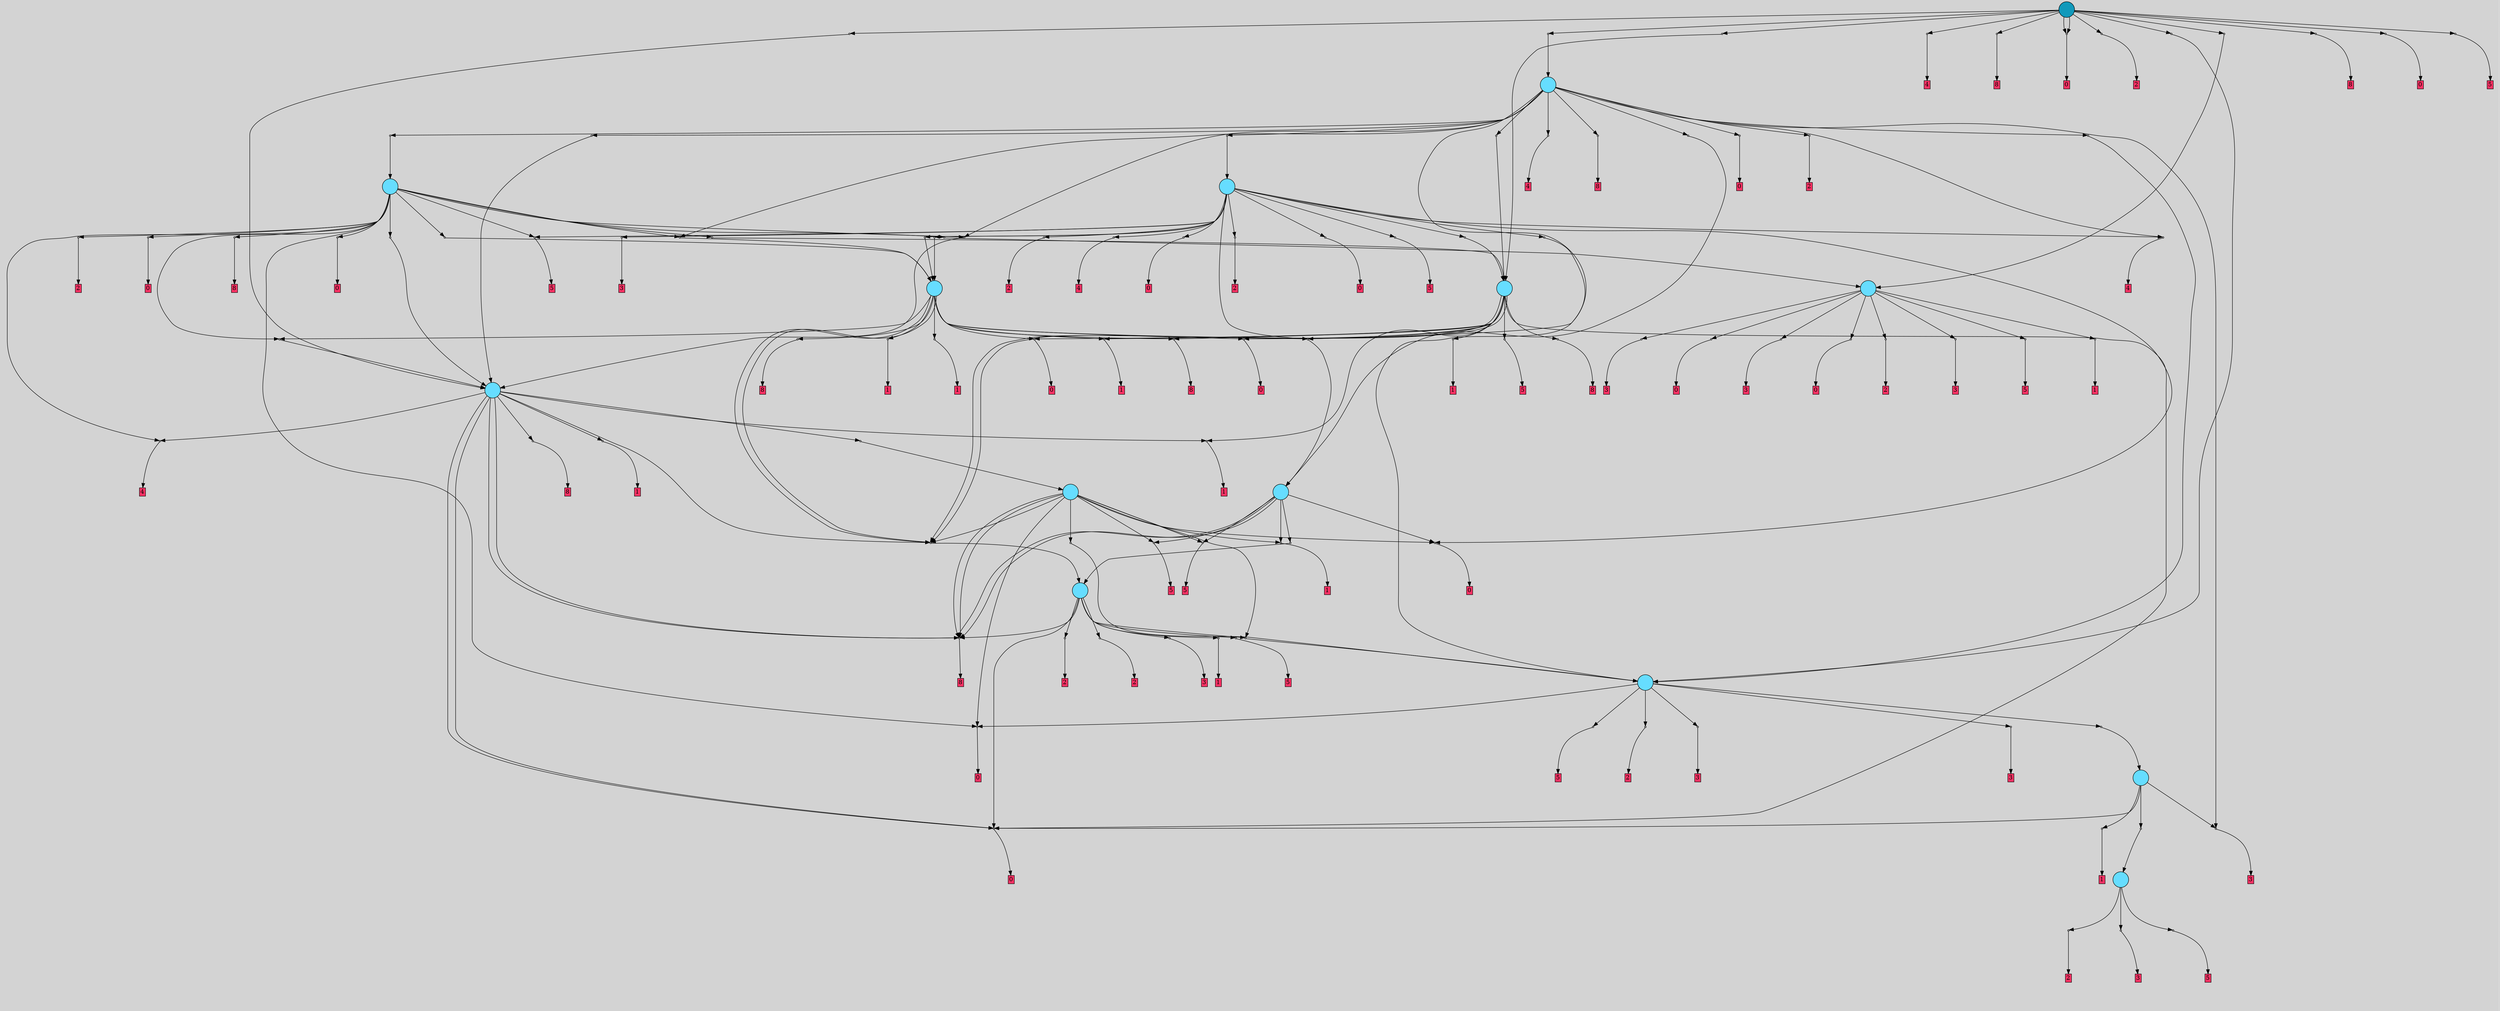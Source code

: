 // File exported with GEGELATI v1.3.1
// On the 2024-07-06 17:06:56
// With the MARL::MarlTPGGraphDotExporter
digraph{
	graph[pad = "0.212, 0.055" bgcolor = lightgray]
	node[shape=circle style = filled label = ""]
		T18 [fillcolor="#66ddff"]
		T29 [fillcolor="#66ddff"]
		T40 [fillcolor="#66ddff"]
		T51 [fillcolor="#66ddff"]
		T69 [fillcolor="#66ddff"]
		T117 [fillcolor="#66ddff"]
		T126 [fillcolor="#66ddff"]
		T144 [fillcolor="#66ddff"]
		T184 [fillcolor="#66ddff"]
		T191 [fillcolor="#66ddff"]
		T227 [fillcolor="#66ddff"]
		T258 [fillcolor="#66ddff"]
		T269 [fillcolor="#66ddff"]
		T346 [fillcolor="#1199bb"]
		P13637 [fillcolor="#cccccc" shape=point] //
		I13637 [shape=box style=invis label="7|5&1|1#4|7&#92;n1|3&0|0#4|5&#92;n0|6&4|5#4|4&#92;n7|5&2|0#4|0&#92;n2|1&0|2#3|7&#92;n2|0&2|1#4|7&#92;n"]
		P13637 -> I13637[style=invis]
		A9765 [fillcolor="#ff3366" shape=box margin=0.03 width=0 height=0 label="2"]
		T18 -> P13637 -> A9765
		P13638 [fillcolor="#cccccc" shape=point] //
		I13638 [shape=box style=invis label="8|5&1|1#2|4&#92;n3|6&3|2#0|3&#92;n5|0&0|7#1|1&#92;n3|1&4|2#3|4&#92;n3|2&2|3#0|6&#92;n2|6&3|7#3|5&#92;n8|1&3|5#1|4&#92;n"]
		P13638 -> I13638[style=invis]
		A9766 [fillcolor="#ff3366" shape=box margin=0.03 width=0 height=0 label="3"]
		T18 -> P13638 -> A9766
		P13639 [fillcolor="#cccccc" shape=point] //
		I13639 [shape=box style=invis label="7|7&4|2#2|5&#92;n2|0&4|2#2|4&#92;n3|6&2|6#4|7&#92;n3|6&1|6#3|1&#92;n2|6&3|7#0|0&#92;n6|2&2|3#3|3&#92;n6|2&0|1#3|7&#92;n2|5&0|7#0|5&#92;n3|4&0|0#4|0&#92;n"]
		P13639 -> I13639[style=invis]
		A9767 [fillcolor="#ff3366" shape=box margin=0.03 width=0 height=0 label="5"]
		T18 -> P13639 -> A9767
		P13640 [fillcolor="#cccccc" shape=point] //
		I13640 [shape=box style=invis label="7|5&2|0#4|0&#92;n0|6&4|5#4|4&#92;n7|3&1|1#4|7&#92;n2|1&0|2#3|7&#92;n0|6&2|3#2|2&#92;n2|0&2|1#4|6&#92;n"]
		P13640 -> I13640[style=invis]
		T29 -> P13640 -> T18
		P13641 [fillcolor="#cccccc" shape=point] //
		I13641 [shape=box style=invis label="2|6&2|0#2|6&#92;n5|2&2|7#0|2&#92;n2|1&4|3#4|7&#92;n0|1&3|5#4|7&#92;n4|3&3|4#3|7&#92;n"]
		P13641 -> I13641[style=invis]
		A9768 [fillcolor="#ff3366" shape=box margin=0.03 width=0 height=0 label="0"]
		T29 -> P13641 -> A9768
		P13642 [fillcolor="#cccccc" shape=point] //
		I13642 [shape=box style=invis label="8|2&0|6#1|1&#92;n5|2&3|0#1|0&#92;n3|6&3|0#4|0&#92;n2|3&4|0#4|1&#92;n0|0&1|0#3|3&#92;n6|5&1|2#0|1&#92;n0|3&0|5#4|2&#92;n4|6&0|4#4|5&#92;n8|2&3|5#1|4&#92;n7|5&4|3#0|7&#92;n"]
		P13642 -> I13642[style=invis]
		A9769 [fillcolor="#ff3366" shape=box margin=0.03 width=0 height=0 label="3"]
		T29 -> P13642 -> A9769
		P13643 [fillcolor="#cccccc" shape=point] //
		I13643 [shape=box style=invis label="7|2&1|6#0|3&#92;n6|3&1|4#2|0&#92;n1|2&1|3#1|2&#92;n6|4&4|0#0|1&#92;n7|0&2|0#1|1&#92;n2|2&0|0#0|0&#92;n5|5&3|1#3|7&#92;n4|6&2|5#3|2&#92;n5|2&2|5#3|4&#92;n"]
		P13643 -> I13643[style=invis]
		A9770 [fillcolor="#ff3366" shape=box margin=0.03 width=0 height=0 label="1"]
		T29 -> P13643 -> A9770
		P13644 [fillcolor="#cccccc" shape=point] //
		I13644 [shape=box style=invis label="4|1&4|2#1|5&#92;n7|0&3|7#3|5&#92;n"]
		P13644 -> I13644[style=invis]
		A9771 [fillcolor="#ff3366" shape=box margin=0.03 width=0 height=0 label="0"]
		T40 -> P13644 -> A9771
		P13645 [fillcolor="#cccccc" shape=point] //
		I13645 [shape=box style=invis label="7|5&1|1#4|0&#92;n3|1&3|0#4|1&#92;n0|6&4|5#4|4&#92;n1|3&0|0#4|5&#92;n7|5&2|0#4|0&#92;n2|0&2|1#4|7&#92;n"]
		P13645 -> I13645[style=invis]
		A9772 [fillcolor="#ff3366" shape=box margin=0.03 width=0 height=0 label="2"]
		T40 -> P13645 -> A9772
		P13646 [fillcolor="#cccccc" shape=point] //
		I13646 [shape=box style=invis label="8|2&0|6#1|1&#92;n4|6&0|4#4|5&#92;n3|6&2|0#4|0&#92;n8|2&3|5#1|4&#92;n0|0&1|0#3|3&#92;n6|5&1|2#0|1&#92;n0|3&0|5#4|2&#92;n5|2&3|0#1|0&#92;n2|3&4|0#4|1&#92;n7|5&4|3#0|3&#92;n"]
		P13646 -> I13646[style=invis]
		A9773 [fillcolor="#ff3366" shape=box margin=0.03 width=0 height=0 label="3"]
		T40 -> P13646 -> A9773
		P13647 [fillcolor="#cccccc" shape=point] //
		I13647 [shape=box style=invis label="6|7&4|2#2|5&#92;n2|6&3|7#0|0&#92;n3|6&2|6#4|7&#92;n3|6&1|6#3|1&#92;n2|0&4|2#2|4&#92;n6|2&2|3#3|3&#92;n6|2&0|1#3|7&#92;n2|5&0|7#0|5&#92;n3|4&0|0#4|0&#92;n"]
		P13647 -> I13647[style=invis]
		A9774 [fillcolor="#ff3366" shape=box margin=0.03 width=0 height=0 label="5"]
		T40 -> P13647 -> A9774
		P13648 [fillcolor="#cccccc" shape=point] //
		I13648 [shape=box style=invis label="1|2&4|1#4|3&#92;n8|4&0|7#2|5&#92;n4|0&2|5#2|2&#92;n2|5&4|1#1|4&#92;n1|1&3|3#3|4&#92;n2|0&2|4#0|3&#92;n5|3&0|0#0|2&#92;n5|0&4|1#3|0&#92;n4|5&2|7#2|5&#92;n6|7&2|0#1|1&#92;n"]
		P13648 -> I13648[style=invis]
		A9775 [fillcolor="#ff3366" shape=box margin=0.03 width=0 height=0 label="1"]
		T40 -> P13648 -> A9775
		P13649 [fillcolor="#cccccc" shape=point] //
		I13649 [shape=box style=invis label="8|2&0|2#1|1&#92;n4|6&0|4#4|5&#92;n3|6&2|0#4|0&#92;n8|2&3|5#1|4&#92;n0|0&1|0#3|3&#92;n6|5&1|2#0|1&#92;n0|3&0|5#4|2&#92;n5|2&3|0#1|0&#92;n2|3&4|0#4|1&#92;n7|5&4|3#0|7&#92;n"]
		P13649 -> I13649[style=invis]
		A9776 [fillcolor="#ff3366" shape=box margin=0.03 width=0 height=0 label="3"]
		T40 -> P13649 -> A9776
		P13650 [fillcolor="#cccccc" shape=point] //
		I13650 [shape=box style=invis label="4|1&3|1#1|7&#92;n6|0&2|2#0|4&#92;n2|1&4|3#4|7&#92;n4|2&1|4#3|7&#92;n2|1&2|0#2|4&#92;n7|5&3|6#3|2&#92;n6|2&1|4#2|0&#92;n"]
		P13650 -> I13650[style=invis]
		A9777 [fillcolor="#ff3366" shape=box margin=0.03 width=0 height=0 label="0"]
		T40 -> P13650 -> A9777
		P13651 [fillcolor="#cccccc" shape=point] //
		I13651 [shape=box style=invis label="1|7&0|1#0|1&#92;n6|3&1|3#0|5&#92;n"]
		P13651 -> I13651[style=invis]
		A9778 [fillcolor="#ff3366" shape=box margin=0.03 width=0 height=0 label="3"]
		T40 -> P13651 -> A9778
		P13652 [fillcolor="#cccccc" shape=point] //
		I13652 [shape=box style=invis label="7|0&3|5#4|1&#92;n4|2&4|5#3|1&#92;n"]
		P13652 -> I13652[style=invis]
		A9779 [fillcolor="#ff3366" shape=box margin=0.03 width=0 height=0 label="0"]
		T51 -> P13652 -> A9779
		P13653 [fillcolor="#cccccc" shape=point] //
		I13653 [shape=box style=invis label="0|6&1|2#1|0&#92;n7|2&4|3#2|7&#92;n2|5&4|1#1|4&#92;n3|0&2|0#4|2&#92;n6|2&3|5#1|4&#92;n5|2&3|0#1|0&#92;n8|2&0|6#0|1&#92;n2|3&4|0#4|1&#92;n2|3&0|5#4|2&#92;n6|5&1|2#0|1&#92;n"]
		P13653 -> I13653[style=invis]
		A9780 [fillcolor="#ff3366" shape=box margin=0.03 width=0 height=0 label="3"]
		T51 -> P13653 -> A9780
		P13654 [fillcolor="#cccccc" shape=point] //
		I13654 [shape=box style=invis label="6|2&0|1#3|7&#92;n2|0&2|2#2|4&#92;n8|6&2|6#4|7&#92;n3|6&1|6#3|1&#92;n8|7&0|1#3|0&#92;n2|5&0|7#0|5&#92;n6|2&2|3#3|3&#92;n7|7&4|2#2|5&#92;n2|6&3|7#0|0&#92;n3|4&0|0#4|0&#92;n"]
		P13654 -> I13654[style=invis]
		A9781 [fillcolor="#ff3366" shape=box margin=0.03 width=0 height=0 label="5"]
		T51 -> P13654 -> A9781
		P13655 [fillcolor="#cccccc" shape=point] //
		I13655 [shape=box style=invis label="4|2&3|5#3|1&#92;n7|0&3|5#4|1&#92;n"]
		P13655 -> I13655[style=invis]
		T51 -> P13655 -> T29
		P13656 [fillcolor="#cccccc" shape=point] //
		I13656 [shape=box style=invis label="2|1&0|2#3|7&#92;n1|3&0|0#4|5&#92;n0|6&4|5#4|4&#92;n7|5&2|0#4|0&#92;n8|0&3|6#2|1&#92;n2|0&2|1#4|7&#92;n"]
		P13656 -> I13656[style=invis]
		A9782 [fillcolor="#ff3366" shape=box margin=0.03 width=0 height=0 label="2"]
		T51 -> P13656 -> A9782
		P13657 [fillcolor="#cccccc" shape=point] //
		I13657 [shape=box style=invis label="4|1&3|7#3|7&#92;n0|3&0|5#4|2&#92;n7|5&4|3#0|7&#92;n8|2&1|3#1|2&#92;n6|5&1|2#0|2&#92;n0|0&1|0#0|3&#92;n4|6&0|4#4|5&#92;n5|2&3|2#1|0&#92;n3|0&0|1#2|7&#92;n8|2&1|5#1|4&#92;n"]
		P13657 -> I13657[style=invis]
		A9783 [fillcolor="#ff3366" shape=box margin=0.03 width=0 height=0 label="3"]
		T51 -> P13657 -> A9783
		T69 -> P13641
		P13658 [fillcolor="#cccccc" shape=point] //
		I13658 [shape=box style=invis label="5|0&0|7#1|1&#92;n3|6&3|2#0|3&#92;n8|5&1|1#2|4&#92;n3|2&2|3#0|6&#92;n2|6&3|5#3|5&#92;n8|1&3|5#1|4&#92;n"]
		P13658 -> I13658[style=invis]
		T69 -> P13658 -> T51
		P13659 [fillcolor="#cccccc" shape=point] //
		I13659 [shape=box style=invis label="2|0&2|7#3|0&#92;n6|3&1|4#2|0&#92;n1|2&1|3#1|2&#92;n6|4&2|0#0|1&#92;n7|2&3|6#0|3&#92;n2|2&0|0#0|0&#92;n7|0&2|0#1|1&#92;n5|2&2|5#3|4&#92;n"]
		P13659 -> I13659[style=invis]
		A9784 [fillcolor="#ff3366" shape=box margin=0.03 width=0 height=0 label="1"]
		T69 -> P13659 -> A9784
		P13660 [fillcolor="#cccccc" shape=point] //
		I13660 [shape=box style=invis label="0|2&1|3#0|7&#92;n7|7&4|2#2|3&#92;n2|6&1|1#0|0&#92;n6|2&2|3#3|3&#92;n5|0&2|2#2|4&#92;n3|6&2|6#4|7&#92;n7|6&2|4#2|7&#92;n3|6&1|6#3|1&#92;n"]
		P13660 -> I13660[style=invis]
		A9785 [fillcolor="#ff3366" shape=box margin=0.03 width=0 height=0 label="5"]
		T69 -> P13660 -> A9785
		P13661 [fillcolor="#cccccc" shape=point] //
		I13661 [shape=box style=invis label="6|1&0|7#3|6&#92;n2|1&0|2#3|7&#92;n0|6&4|5#4|4&#92;n7|5&2|0#4|0&#92;n3|4&3|6#4|3&#92;n7|0&2|1#4|7&#92;n5|3&1|3#2|4&#92;n1|3&0|0#4|5&#92;n"]
		P13661 -> I13661[style=invis]
		A9786 [fillcolor="#ff3366" shape=box margin=0.03 width=0 height=0 label="2"]
		T69 -> P13661 -> A9786
		P13662 [fillcolor="#cccccc" shape=point] //
		I13662 [shape=box style=invis label="7|6&2|0#4|0&#92;n1|2&3|0#3|2&#92;n1|3&0|0#4|5&#92;n0|6&4|5#4|4&#92;n7|5&1|1#4|7&#92;n2|1&0|2#3|7&#92;n2|0&2|1#4|7&#92;n"]
		P13662 -> I13662[style=invis]
		A9787 [fillcolor="#ff3366" shape=box margin=0.03 width=0 height=0 label="2"]
		T69 -> P13662 -> A9787
		P13663 [fillcolor="#cccccc" shape=point] //
		I13663 [shape=box style=invis label="2|3&4|0#0|1&#92;n0|0&4|4#4|2&#92;n0|1&2|5#0|6&#92;n1|5&1|2#0|1&#92;n7|5&4|3#0|7&#92;n6|5&2|0#3|5&#92;n6|2&3|0#2|0&#92;n"]
		P13663 -> I13663[style=invis]
		A9788 [fillcolor="#ff3366" shape=box margin=0.03 width=0 height=0 label="3"]
		T69 -> P13663 -> A9788
		P13664 [fillcolor="#cccccc" shape=point] //
		I13664 [shape=box style=invis label="8|6&3|0#1|6&#92;n3|7&1|2#0|2&#92;n2|1&0|2#3|7&#92;n2|0&2|1#4|6&#92;n0|6&2|3#0|2&#92;n7|5&0|0#4|0&#92;n"]
		P13664 -> I13664[style=invis]
		A9789 [fillcolor="#ff3366" shape=box margin=0.03 width=0 height=0 label="8"]
		T69 -> P13664 -> A9789
		T117 -> P13658
		P13665 [fillcolor="#cccccc" shape=point] //
		I13665 [shape=box style=invis label="7|7&4|2#2|5&#92;n2|0&2|2#2|4&#92;n6|2&0|1#3|7&#92;n3|6&1|6#3|1&#92;n8|7&0|1#3|0&#92;n2|5&0|1#0|5&#92;n6|2&2|3#3|3&#92;n3|6&2|6#4|7&#92;n2|6&3|7#0|0&#92;n"]
		P13665 -> I13665[style=invis]
		A9790 [fillcolor="#ff3366" shape=box margin=0.03 width=0 height=0 label="5"]
		T117 -> P13665 -> A9790
		P13666 [fillcolor="#cccccc" shape=point] //
		I13666 [shape=box style=invis label="5|4&4|6#4|0&#92;n1|0&2|2#1|0&#92;n6|5&1|2#1|2&#92;n"]
		P13666 -> I13666[style=invis]
		A9791 [fillcolor="#ff3366" shape=box margin=0.03 width=0 height=0 label="1"]
		T117 -> P13666 -> A9791
		P13667 [fillcolor="#cccccc" shape=point] //
		I13667 [shape=box style=invis label="5|2&3|7#4|2&#92;n4|3&3|4#3|7&#92;n2|1&4|3#4|7&#92;n0|1&3|5#4|7&#92;n"]
		P13667 -> I13667[style=invis]
		A9792 [fillcolor="#ff3366" shape=box margin=0.03 width=0 height=0 label="0"]
		T117 -> P13667 -> A9792
		T117 -> P13664
		P13668 [fillcolor="#cccccc" shape=point] //
		I13668 [shape=box style=invis label="6|2&2|0#4|2&#92;n0|0&1|0#3|3&#92;n6|5&1|2#3|1&#92;n8|3&3|5#1|4&#92;n1|0&1|1#3|7&#92;n0|3&0|7#4|2&#92;n3|6&3|0#4|0&#92;n1|2&1|6#1|1&#92;n"]
		P13668 -> I13668[style=invis]
		T117 -> P13668 -> T69
		T117 -> P13652
		T117 -> P13664
		P13669 [fillcolor="#cccccc" shape=point] //
		I13669 [shape=box style=invis label="7|7&4|2#2|5&#92;n2|0&2|2#2|4&#92;n6|2&0|1#3|2&#92;n2|6&3|7#0|0&#92;n5|2&1|7#0|2&#92;n2|5&0|1#0|5&#92;n6|2&2|3#3|3&#92;n3|6&2|6#4|7&#92;n3|6&1|6#3|1&#92;n"]
		P13669 -> I13669[style=invis]
		A9793 [fillcolor="#ff3366" shape=box margin=0.03 width=0 height=0 label="5"]
		T117 -> P13669 -> A9793
		P13670 [fillcolor="#cccccc" shape=point] //
		I13670 [shape=box style=invis label="5|0&0|7#1|1&#92;n3|6&3|2#0|3&#92;n8|5&1|1#2|4&#92;n8|1&3|5#1|4&#92;n3|2&2|3#0|6&#92;n3|6&3|5#3|5&#92;n2|6&2|7#1|7&#92;n"]
		P13670 -> I13670[style=invis]
		T117 -> P13670 -> T51
		T126 -> P13665
		T126 -> P13666
		T126 -> P13667
		P13671 [fillcolor="#cccccc" shape=point] //
		I13671 [shape=box style=invis label="6|2&2|0#4|2&#92;n0|0&1|0#3|3&#92;n3|6&3|0#4|0&#92;n8|1&3|5#1|4&#92;n1|0&1|1#3|7&#92;n0|3&0|7#4|2&#92;n6|1&4|2#4|7&#92;n6|5&1|2#3|1&#92;n1|2&1|6#1|1&#92;n"]
		P13671 -> I13671[style=invis]
		T126 -> P13671 -> T69
		T126 -> P13664
		T126 -> P13669
		T126 -> P13664
		T144 -> P13664
		P13672 [fillcolor="#cccccc" shape=point] //
		I13672 [shape=box style=invis label="0|2&1|3#0|1&#92;n7|7&4|2#2|3&#92;n5|0&2|0#2|1&#92;n6|2&2|3#1|3&#92;n3|6&2|6#4|7&#92;n1|4&2|0#3|0&#92;n3|6&1|7#3|1&#92;n1|7&4|3#0|3&#92;n"]
		P13672 -> I13672[style=invis]
		A9794 [fillcolor="#ff3366" shape=box margin=0.03 width=0 height=0 label="4"]
		T144 -> P13672 -> A9794
		T144 -> P13668
		P13673 [fillcolor="#cccccc" shape=point] //
		I13673 [shape=box style=invis label="5|0&0|7#1|1&#92;n8|5&1|1#2|4&#92;n3|2&2|3#0|2&#92;n3|0&0|0#0|0&#92;n8|1&3|1#1|4&#92;n"]
		P13673 -> I13673[style=invis]
		T144 -> P13673 -> T117
		P13674 [fillcolor="#cccccc" shape=point] //
		I13674 [shape=box style=invis label="2|1&0|2#3|7&#92;n3|7&1|2#0|2&#92;n8|6&3|0#1|2&#92;n2|0&2|1#4|6&#92;n0|6&2|3#0|2&#92;n7|5&0|0#4|0&#92;n"]
		P13674 -> I13674[style=invis]
		A9795 [fillcolor="#ff3366" shape=box margin=0.03 width=0 height=0 label="8"]
		T144 -> P13674 -> A9795
		T144 -> P13641
		T144 -> P13641
		P13675 [fillcolor="#cccccc" shape=point] //
		I13675 [shape=box style=invis label="2|2&4|4#0|0&#92;n1|2&4|1#4|3&#92;n8|4&0|7#2|5&#92;n2|5&4|1#1|4&#92;n1|1&3|3#3|4&#92;n2|0&2|4#0|3&#92;n5|3&0|0#0|2&#92;n5|0&4|1#3|0&#92;n6|7&2|0#1|1&#92;n4|3&2|7#2|5&#92;n"]
		P13675 -> I13675[style=invis]
		A9796 [fillcolor="#ff3366" shape=box margin=0.03 width=0 height=0 label="1"]
		T144 -> P13675 -> A9796
		P13676 [fillcolor="#cccccc" shape=point] //
		I13676 [shape=box style=invis label="7|0&2|0#1|1&#92;n1|2&1|3#1|2&#92;n6|4&2|0#0|1&#92;n7|2&3|6#0|3&#92;n3|6&2|6#4|4&#92;n2|2&0|0#0|0&#92;n5|0&2|5#3|4&#92;n6|4&1|4#2|0&#92;n"]
		P13676 -> I13676[style=invis]
		A9797 [fillcolor="#ff3366" shape=box margin=0.03 width=0 height=0 label="1"]
		T144 -> P13676 -> A9797
		T144 -> P13664
		P13677 [fillcolor="#cccccc" shape=point] //
		I13677 [shape=box style=invis label="5|2&3|7#4|2&#92;n4|3&3|4#3|7&#92;n2|1&4|3#4|7&#92;n3|4&3|3#4|1&#92;n0|1&3|5#4|7&#92;n"]
		P13677 -> I13677[style=invis]
		A9798 [fillcolor="#ff3366" shape=box margin=0.03 width=0 height=0 label="0"]
		T184 -> P13677 -> A9798
		T184 -> P13668
		P13678 [fillcolor="#cccccc" shape=point] //
		I13678 [shape=box style=invis label="4|2&0|5#3|1&#92;n7|0&3|5#4|1&#92;n5|2&3|6#0|5&#92;n"]
		P13678 -> I13678[style=invis]
		T184 -> P13678 -> T126
		P13679 [fillcolor="#cccccc" shape=point] //
		I13679 [shape=box style=invis label="1|2&4|1#4|3&#92;n8|4&0|7#2|5&#92;n5|3&0|0#0|2&#92;n1|1&3|3#3|4&#92;n2|0&2|4#0|3&#92;n2|5&1|1#1|4&#92;n5|0&4|1#3|0&#92;n6|7&2|0#1|1&#92;n4|3&2|7#2|5&#92;n"]
		P13679 -> I13679[style=invis]
		A9799 [fillcolor="#ff3366" shape=box margin=0.03 width=0 height=0 label="1"]
		T184 -> P13679 -> A9799
		T184 -> P13676
		P13680 [fillcolor="#cccccc" shape=point] //
		I13680 [shape=box style=invis label="3|6&1|6#3|1&#92;n2|5&1|1#0|5&#92;n6|1&0|1#3|6&#92;n8|1&0|5#2|6&#92;n8|2&0|1#3|0&#92;n3|6&2|6#4|7&#92;n6|0&2|5#1|0&#92;n2|6&0|6#0|0&#92;n"]
		P13680 -> I13680[style=invis]
		A9800 [fillcolor="#ff3366" shape=box margin=0.03 width=0 height=0 label="5"]
		T184 -> P13680 -> A9800
		P13681 [fillcolor="#cccccc" shape=point] //
		I13681 [shape=box style=invis label="0|0&2|1#2|3&#92;n8|2&1|3#0|0&#92;n"]
		P13681 -> I13681[style=invis]
		A9801 [fillcolor="#ff3366" shape=box margin=0.03 width=0 height=0 label="1"]
		T184 -> P13681 -> A9801
		P13682 [fillcolor="#cccccc" shape=point] //
		I13682 [shape=box style=invis label="0|4&2|3#0|2&#92;n3|7&1|2#0|2&#92;n2|0&2|1#4|6&#92;n3|7&4|4#3|2&#92;n7|0&2|4#4|1&#92;n2|1&0|2#3|7&#92;n8|6&3|0#1|2&#92;n"]
		P13682 -> I13682[style=invis]
		A9802 [fillcolor="#ff3366" shape=box margin=0.03 width=0 height=0 label="8"]
		T184 -> P13682 -> A9802
		P13683 [fillcolor="#cccccc" shape=point] //
		I13683 [shape=box style=invis label="4|6&2|1#3|2&#92;n6|3&0|4#2|5&#92;n1|1&1|2#4|4&#92;n2|7&1|2#0|6&#92;n0|5&1|0#1|6&#92;n3|0&1|0#4|3&#92;n"]
		P13683 -> I13683[style=invis]
		A9803 [fillcolor="#ff3366" shape=box margin=0.03 width=0 height=0 label="8"]
		T184 -> P13683 -> A9803
		T184 -> P13641
		T184 -> P13668
		P13684 [fillcolor="#cccccc" shape=point] //
		I13684 [shape=box style=invis label="5|0&3|1#4|7&#92;n4|2&4|7#3|1&#92;n1|5&3|0#3|7&#92;n7|3&3|5#4|1&#92;n"]
		P13684 -> I13684[style=invis]
		A9804 [fillcolor="#ff3366" shape=box margin=0.03 width=0 height=0 label="0"]
		T184 -> P13684 -> A9804
		T191 -> P13677
		T191 -> P13668
		T191 -> P13678
		P13685 [fillcolor="#cccccc" shape=point] //
		I13685 [shape=box style=invis label="5|3&0|0#0|2&#92;n8|4&0|7#2|5&#92;n1|2&4|1#4|3&#92;n1|1&3|0#3|4&#92;n2|0&2|4#0|3&#92;n2|5&1|1#1|4&#92;n5|0&4|1#3|0&#92;n4|3&2|7#2|5&#92;n"]
		P13685 -> I13685[style=invis]
		A9805 [fillcolor="#ff3366" shape=box margin=0.03 width=0 height=0 label="1"]
		T191 -> P13685 -> A9805
		P13686 [fillcolor="#cccccc" shape=point] //
		I13686 [shape=box style=invis label="7|0&2|0#1|1&#92;n1|2&1|3#1|2&#92;n6|4&2|0#0|1&#92;n7|2&3|6#4|3&#92;n5|0&2|5#3|4&#92;n2|2&0|0#0|0&#92;n6|4&1|4#2|0&#92;n"]
		P13686 -> I13686[style=invis]
		A9806 [fillcolor="#ff3366" shape=box margin=0.03 width=0 height=0 label="1"]
		T191 -> P13686 -> A9806
		T191 -> P13681
		T191 -> P13682
		T191 -> P13668
		T191 -> P13684
		P13687 [fillcolor="#cccccc" shape=point] //
		I13687 [shape=box style=invis label="4|0&3|3#3|3&#92;n5|5&3|4#2|5&#92;n6|3&0|1#3|7&#92;n5|6&4|4#3|2&#92;n2|6&0|7#0|5&#92;n1|2&0|7#4|1&#92;n5|2&0|1#2|2&#92;n8|0&2|2#3|1&#92;n7|5&4|2#2|5&#92;n"]
		P13687 -> I13687[style=invis]
		T191 -> P13687 -> T144
		P13688 [fillcolor="#cccccc" shape=point] //
		I13688 [shape=box style=invis label="8|6&2|0#0|2&#92;n6|0&2|1#4|6&#92;n7|5&0|0#4|0&#92;n0|7&1|1#2|6&#92;n8|2&0|5#3|7&#92;n3|7&1|4#0|2&#92;n6|4&1|0#2|6&#92;n8|5&3|3#2|3&#92;n2|1&0|2#3|1&#92;n8|6&0|0#1|6&#92;n"]
		P13688 -> I13688[style=invis]
		A9807 [fillcolor="#ff3366" shape=box margin=0.03 width=0 height=0 label="8"]
		T191 -> P13688 -> A9807
		P13689 [fillcolor="#cccccc" shape=point] //
		I13689 [shape=box style=invis label="1|6&1|7#3|3&#92;n6|2&2|2#4|1&#92;n8|0&2|5#4|6&#92;n7|3&3|5#4|7&#92;n"]
		P13689 -> I13689[style=invis]
		T227 -> P13689 -> T184
		P13690 [fillcolor="#cccccc" shape=point] //
		I13690 [shape=box style=invis label="2|0&1|5#3|2&#92;n7|4&4|5#3|0&#92;n1|6&4|4#0|5&#92;n3|7&0|0#1|2&#92;n0|6&2|4#0|4&#92;n2|1&2|2#3|5&#92;n4|4&2|4#0|2&#92;n6|2&2|0#2|2&#92;n1|5&4|6#3|7&#92;n3|3&4|2#2|4&#92;n"]
		P13690 -> I13690[style=invis]
		T227 -> P13690 -> T191
		P13691 [fillcolor="#cccccc" shape=point] //
		I13691 [shape=box style=invis label="5|5&3|4#2|5&#92;n4|0&3|3#3|3&#92;n6|3&0|1#3|7&#92;n5|6&4|4#3|2&#92;n2|0&0|7#0|5&#92;n7|1&3|5#3|4&#92;n1|2&0|7#4|1&#92;n5|2&0|1#2|2&#92;n8|0&2|2#3|1&#92;n7|5&4|2#2|5&#92;n"]
		P13691 -> I13691[style=invis]
		T227 -> P13691 -> T144
		T227 -> P13672
		P13692 [fillcolor="#cccccc" shape=point] //
		I13692 [shape=box style=invis label="3|0&1|5#1|1&#92;n"]
		P13692 -> I13692[style=invis]
		A9808 [fillcolor="#ff3366" shape=box margin=0.03 width=0 height=0 label="0"]
		T227 -> P13692 -> A9808
		P13693 [fillcolor="#cccccc" shape=point] //
		I13693 [shape=box style=invis label="7|5&1|1#4|0&#92;n1|3&0|0#4|5&#92;n0|7&4|5#4|4&#92;n0|7&3|1#4|7&#92;n3|1&3|0#4|1&#92;n2|0&2|1#4|7&#92;n"]
		P13693 -> I13693[style=invis]
		A9809 [fillcolor="#ff3366" shape=box margin=0.03 width=0 height=0 label="2"]
		T227 -> P13693 -> A9809
		T227 -> P13687
		P13694 [fillcolor="#cccccc" shape=point] //
		I13694 [shape=box style=invis label="4|4&3|2#2|7&#92;n5|0&1|6#0|0&#92;n6|7&0|3#1|3&#92;n5|4&3|3#2|0&#92;n6|3&1|7#0|4&#92;n5|1&0|5#1|3&#92;n"]
		P13694 -> I13694[style=invis]
		A9810 [fillcolor="#ff3366" shape=box margin=0.03 width=0 height=0 label="0"]
		T227 -> P13694 -> A9810
		P13695 [fillcolor="#cccccc" shape=point] //
		I13695 [shape=box style=invis label="7|5&2|2#4|2&#92;n7|2&1|4#0|6&#92;n0|0&4|1#2|3&#92;n8|6&1|5#2|4&#92;n"]
		P13695 -> I13695[style=invis]
		T227 -> P13695 -> T40
		P13696 [fillcolor="#cccccc" shape=point] //
		I13696 [shape=box style=invis label="4|0&3|3#3|5&#92;n5|5&3|4#2|5&#92;n8|0&2|2#3|1&#92;n5|2&0|1#2|2&#92;n2|6&0|7#0|5&#92;n1|2&0|7#4|1&#92;n5|6&4|6#3|2&#92;n6|3&0|1#3|7&#92;n"]
		P13696 -> I13696[style=invis]
		T227 -> P13696 -> T144
		P13697 [fillcolor="#cccccc" shape=point] //
		I13697 [shape=box style=invis label="7|4&4|5#3|0&#92;n2|0&1|5#3|2&#92;n1|6&4|4#0|5&#92;n3|7&0|0#1|2&#92;n0|6&2|4#0|4&#92;n2|1&2|2#3|5&#92;n0|4&2|4#0|2&#92;n6|2&2|0#2|2&#92;n3|3&4|2#2|4&#92;n"]
		P13697 -> I13697[style=invis]
		T227 -> P13697 -> T191
		P13698 [fillcolor="#cccccc" shape=point] //
		I13698 [shape=box style=invis label="3|6&1|6#3|1&#92;n7|7&4|2#2|3&#92;n2|6&1|1#0|0&#92;n6|2&2|3#3|3&#92;n5|0&2|2#2|4&#92;n3|6&2|6#4|7&#92;n7|6&2|4#2|7&#92;n0|2&1|3#0|1&#92;n"]
		P13698 -> I13698[style=invis]
		A9811 [fillcolor="#ff3366" shape=box margin=0.03 width=0 height=0 label="5"]
		T227 -> P13698 -> A9811
		T227 -> P13652
		P13699 [fillcolor="#cccccc" shape=point] //
		I13699 [shape=box style=invis label="0|4&0|3#0|2&#92;n3|7&1|2#0|2&#92;n2|0&2|1#4|6&#92;n7|0&2|4#4|1&#92;n3|7&4|4#3|2&#92;n2|1&0|2#3|7&#92;n"]
		P13699 -> I13699[style=invis]
		A9812 [fillcolor="#ff3366" shape=box margin=0.03 width=0 height=0 label="8"]
		T227 -> P13699 -> A9812
		P13700 [fillcolor="#cccccc" shape=point] //
		I13700 [shape=box style=invis label="3|6&0|4#1|7&#92;n6|2&2|2#4|1&#92;n8|0&2|5#4|4&#92;n1|0&2|5#3|3&#92;n2|7&2|6#0|3&#92;n"]
		P13700 -> I13700[style=invis]
		T258 -> P13700 -> T184
		P13701 [fillcolor="#cccccc" shape=point] //
		I13701 [shape=box style=invis label="6|5&3|0#3|7&#92;n6|0&2|6#4|3&#92;n3|5&4|6#0|2&#92;n7|7&2|3#1|6&#92;n4|6&1|4#1|4&#92;n"]
		P13701 -> I13701[style=invis]
		T258 -> P13701 -> T191
		P13702 [fillcolor="#cccccc" shape=point] //
		I13702 [shape=box style=invis label="0|5&4|2#0|7&#92;n5|6&4|4#3|2&#92;n0|3&0|1#3|7&#92;n7|5&4|2#2|5&#92;n0|0&1|1#0|1&#92;n1|2&0|7#1|1&#92;n5|0&0|1#2|1&#92;n8|0&2|2#3|1&#92;n2|0&0|7#0|5&#92;n4|0&3|3#3|3&#92;n"]
		P13702 -> I13702[style=invis]
		A9813 [fillcolor="#ff3366" shape=box margin=0.03 width=0 height=0 label="2"]
		T258 -> P13702 -> A9813
		P13703 [fillcolor="#cccccc" shape=point] //
		I13703 [shape=box style=invis label="6|2&2|0#2|7&#92;n0|5&0|4#1|5&#92;n7|6&2|6#4|6&#92;n5|2&2|4#4|0&#92;n1|3&4|0#0|3&#92;n7|0&0|2#0|7&#92;n7|1&4|1#2|6&#92;n2|7&2|5#4|6&#92;n5|2&2|0#0|0&#92;n"]
		P13703 -> I13703[style=invis]
		A9814 [fillcolor="#ff3366" shape=box margin=0.03 width=0 height=0 label="4"]
		T258 -> P13703 -> A9814
		P13704 [fillcolor="#cccccc" shape=point] //
		I13704 [shape=box style=invis label="3|0&1|5#1|1&#92;n4|3&4|2#2|1&#92;n"]
		P13704 -> I13704[style=invis]
		A9815 [fillcolor="#ff3366" shape=box margin=0.03 width=0 height=0 label="0"]
		T258 -> P13704 -> A9815
		P13705 [fillcolor="#cccccc" shape=point] //
		I13705 [shape=box style=invis label="0|3&3|1#4|6&#92;n4|1&1|3#3|4&#92;n3|1&1|0#4|2&#92;n2|0&2|1#4|2&#92;n5|4&4|5#3|7&#92;n"]
		P13705 -> I13705[style=invis]
		A9816 [fillcolor="#ff3366" shape=box margin=0.03 width=0 height=0 label="2"]
		T258 -> P13705 -> A9816
		P13706 [fillcolor="#cccccc" shape=point] //
		I13706 [shape=box style=invis label="7|4&0|2#2|3&#92;n5|7&2|1#0|1&#92;n6|0&1|4#0|0&#92;n"]
		P13706 -> I13706[style=invis]
		A9817 [fillcolor="#ff3366" shape=box margin=0.03 width=0 height=0 label="0"]
		T258 -> P13706 -> A9817
		P13707 [fillcolor="#cccccc" shape=point] //
		I13707 [shape=box style=invis label="4|3&3|3#3|5&#92;n8|0&2|2#3|1&#92;n5|2&0|1#2|2&#92;n2|6&0|7#0|5&#92;n1|2&0|7#4|1&#92;n6|3&0|1#3|7&#92;n5|6&4|6#3|2&#92;n"]
		P13707 -> I13707[style=invis]
		A9818 [fillcolor="#ff3366" shape=box margin=0.03 width=0 height=0 label="4"]
		T258 -> P13707 -> A9818
		P13708 [fillcolor="#cccccc" shape=point] //
		I13708 [shape=box style=invis label="7|4&4|5#3|0&#92;n3|3&4|2#2|4&#92;n3|7&0|0#1|2&#92;n0|6&2|4#0|4&#92;n2|1&2|2#3|5&#92;n0|4&2|4#0|0&#92;n6|2&2|0#2|2&#92;n2|0&1|5#3|2&#92;n"]
		P13708 -> I13708[style=invis]
		T258 -> P13708 -> T191
		T258 -> P13678
		P13709 [fillcolor="#cccccc" shape=point] //
		I13709 [shape=box style=invis label="3|6&1|6#3|1&#92;n2|5&1|1#0|5&#92;n6|1&0|1#3|6&#92;n0|0&0|1#4|5&#92;n8|1&2|5#2|6&#92;n8|2&0|1#3|0&#92;n2|6&0|6#0|0&#92;n6|0&2|5#1|0&#92;n"]
		P13709 -> I13709[style=invis]
		A9819 [fillcolor="#ff3366" shape=box margin=0.03 width=0 height=0 label="5"]
		T258 -> P13709 -> A9819
		P13710 [fillcolor="#cccccc" shape=point] //
		I13710 [shape=box style=invis label="1|0&1|1#4|5&#92;n3|6&2|0#0|0&#92;n7|3&0|5#4|2&#92;n7|3&2|1#2|4&#92;n7|5&4|3#4|7&#92;n2|6&4|0#4|1&#92;n2|5&2|4#4|6&#92;n8|2&0|4#1|1&#92;n8|2&3|5#0|4&#92;n4|6&0|4#4|5&#92;n"]
		P13710 -> I13710[style=invis]
		A9820 [fillcolor="#ff3366" shape=box margin=0.03 width=0 height=0 label="3"]
		T258 -> P13710 -> A9820
		T258 -> P13698
		T258 -> P13667
		P13711 [fillcolor="#cccccc" shape=point] //
		I13711 [shape=box style=invis label="5|0&0|5#1|1&#92;n8|1&3|5#1|4&#92;n3|6&3|2#0|3&#92;n8|5&1|1#2|4&#92;n6|4&1|4#2|6&#92;n3|2&2|3#0|6&#92;n3|6&3|5#3|5&#92;n2|6&2|7#1|7&#92;n"]
		P13711 -> I13711[style=invis]
		T258 -> P13711 -> T51
		P13712 [fillcolor="#cccccc" shape=point] //
		I13712 [shape=box style=invis label="6|2&2|2#4|1&#92;n2|0&3|4#3|5&#92;n2|3&2|5#4|7&#92;n"]
		P13712 -> I13712[style=invis]
		T269 -> P13712 -> T184
		T269 -> P13690
		T269 -> P13691
		P13713 [fillcolor="#cccccc" shape=point] //
		I13713 [shape=box style=invis label="3|1&3|4#2|3&#92;n3|4&2|7#0|7&#92;n3|0&1|0#3|7&#92;n6|1&4|2#4|6&#92;n0|1&1|6#1|1&#92;n7|7&0|2#2|3&#92;n0|5&0|3#2|4&#92;n3|1&2|2#4|2&#92;n8|7&1|2#1|3&#92;n3|2&3|7#2|1&#92;n"]
		P13713 -> I13713[style=invis]
		A9821 [fillcolor="#ff3366" shape=box margin=0.03 width=0 height=0 label="4"]
		T269 -> P13713 -> A9821
		T269 -> P13707
		P13714 [fillcolor="#cccccc" shape=point] //
		I13714 [shape=box style=invis label="6|7&1|4#2|7&#92;n8|6&0|4#0|1&#92;n1|2&3|7#1|3&#92;n4|0&1|7#2|3&#92;n0|3&0|6#2|6&#92;n5|5&2|0#2|3&#92;n5|1&0|4#0|1&#92;n"]
		P13714 -> I13714[style=invis]
		A9822 [fillcolor="#ff3366" shape=box margin=0.03 width=0 height=0 label="8"]
		T269 -> P13714 -> A9822
		P13715 [fillcolor="#cccccc" shape=point] //
		I13715 [shape=box style=invis label="0|0&3|5#0|4&#92;n3|7&2|2#2|0&#92;n3|6&3|0#2|1&#92;n4|3&3|3#0|3&#92;n5|4&2|2#1|4&#92;n"]
		P13715 -> I13715[style=invis]
		A9823 [fillcolor="#ff3366" shape=box margin=0.03 width=0 height=0 label="0"]
		T269 -> P13715 -> A9823
		P13716 [fillcolor="#cccccc" shape=point] //
		I13716 [shape=box style=invis label="0|4&0|3#0|2&#92;n3|7&1|2#0|2&#92;n2|4&2|1#4|6&#92;n7|0&2|4#4|1&#92;n3|7&4|4#3|2&#92;n2|1&0|2#3|3&#92;n"]
		P13716 -> I13716[style=invis]
		T269 -> P13716 -> T227
		T269 -> P13678
		P13717 [fillcolor="#cccccc" shape=point] //
		I13717 [shape=box style=invis label="8|0&2|7#2|4&#92;n4|4&0|5#1|7&#92;n1|6&3|5#3|5&#92;n2|2&1|2#3|3&#92;n0|1&2|0#2|7&#92;n6|7&4|4#2|3&#92;n3|2&2|3#0|6&#92;n0|1&0|5#3|1&#92;n"]
		P13717 -> I13717[style=invis]
		T269 -> P13717 -> T51
		P13718 [fillcolor="#cccccc" shape=point] //
		I13718 [shape=box style=invis label="7|5&1|1#4|0&#92;n3|1&3|0#4|1&#92;n0|6&4|5#4|4&#92;n2|0&2|1#4|7&#92;n7|5&2|0#4|0&#92;n0|0&1|5#3|0&#92;n"]
		P13718 -> I13718[style=invis]
		A9824 [fillcolor="#ff3366" shape=box margin=0.03 width=0 height=0 label="2"]
		T269 -> P13718 -> A9824
		T269 -> P13642
		P13719 [fillcolor="#cccccc" shape=point] //
		I13719 [shape=box style=invis label="7|0&2|5#3|1&#92;n7|0&3|5#4|1&#92;n5|2&3|6#0|5&#92;n4|2&0|5#3|1&#92;n"]
		P13719 -> I13719[style=invis]
		T269 -> P13719 -> T126
		P13720 [fillcolor="#cccccc" shape=point] //
		I13720 [shape=box style=invis label="4|1&3|1#1|7&#92;n6|0&2|2#0|4&#92;n3|1&1|1#0|3&#92;n2|1&4|3#4|7&#92;n5|1&2|0#2|4&#92;n6|2&1|4#2|0&#92;n7|5&3|6#3|2&#92;n"]
		P13720 -> I13720[style=invis]
		T269 -> P13720 -> T258
		P13721 [fillcolor="#cccccc" shape=point] //
		I13721 [shape=box style=invis label="5|6&4|0#0|7&#92;n6|3&0|3#3|7&#92;n5|4&4|4#3|2&#92;n6|5&4|4#4|7&#92;n7|2&3|2#4|2&#92;n7|1&1|5#3|4&#92;n1|2&2|7#4|1&#92;n4|0&3|3#3|3&#92;n8|0&2|2#3|1&#92;n2|0&0|6#0|1&#92;n"]
		P13721 -> I13721[style=invis]
		T269 -> P13721 -> T144
		P13722 [fillcolor="#cccccc" shape=point] //
		I13722 [shape=box style=invis label="5|2&4|6#3|2&#92;n1|2&0|7#4|1&#92;n5|2&0|1#2|2&#92;n2|6&4|7#0|5&#92;n8|0&2|2#3|1&#92;n6|3&0|1#3|7&#92;n6|6&0|0#2|0&#92;n"]
		P13722 -> I13722[style=invis]
		A9825 [fillcolor="#ff3366" shape=box margin=0.03 width=0 height=0 label="4"]
		T346 -> P13722 -> A9825
		P13723 [fillcolor="#cccccc" shape=point] //
		I13723 [shape=box style=invis label="5|5&4|2#3|1&#92;n2|0&2|1#1|2&#92;n3|7&1|6#2|2&#92;n7|4&3|5#2|5&#92;n2|2&4|2#4|2&#92;n8|7&1|1#1|3&#92;n"]
		P13723 -> I13723[style=invis]
		T346 -> P13723 -> T269
		P13724 [fillcolor="#cccccc" shape=point] //
		I13724 [shape=box style=invis label="3|7&4|2#3|2&#92;n7|0&1|4#4|1&#92;n1|0&2|6#1|3&#92;n4|6&1|5#2|7&#92;n0|4&0|3#0|2&#92;n"]
		P13724 -> I13724[style=invis]
		A9826 [fillcolor="#ff3366" shape=box margin=0.03 width=0 height=0 label="8"]
		T346 -> P13724 -> A9826
		P13725 [fillcolor="#cccccc" shape=point] //
		I13725 [shape=box style=invis label="2|7&1|3#3|1&#92;n1|7&4|3#0|7&#92;n5|2&0|7#2|1&#92;n3|1&2|2#4|2&#92;n5|0&4|0#0|1&#92;n8|6&1|5#1|3&#92;n0|3&0|3#2|4&#92;n3|4&0|7#0|7&#92;n6|4&2|6#2|0&#92;n0|1&1|3#3|1&#92;n"]
		P13725 -> I13725[style=invis]
		A9827 [fillcolor="#ff3366" shape=box margin=0.03 width=0 height=0 label="0"]
		T346 -> P13725 -> A9827
		P13726 [fillcolor="#cccccc" shape=point] //
		I13726 [shape=box style=invis label="5|2&0|3#4|6&#92;n5|0&2|5#3|4&#92;n7|5&3|6#0|3&#92;n6|4&1|4#1|0&#92;n2|2&0|0#0|0&#92;n7|6&4|2#2|0&#92;n4|6&0|5#3|3&#92;n5|2&1|3#1|2&#92;n1|0&4|0#0|4&#92;n"]
		P13726 -> I13726[style=invis]
		T346 -> P13726 -> T184
		P13727 [fillcolor="#cccccc" shape=point] //
		I13727 [shape=box style=invis label="2|6&3|7#0|0&#92;n2|0&2|2#2|4&#92;n8|6&2|6#4|7&#92;n8|7&0|1#3|2&#92;n2|5&0|7#0|5&#92;n6|2&2|3#3|3&#92;n7|7&4|2#2|5&#92;n6|2&0|1#3|7&#92;n3|4&0|0#4|0&#92;n"]
		P13727 -> I13727[style=invis]
		A9828 [fillcolor="#ff3366" shape=box margin=0.03 width=0 height=0 label="2"]
		T346 -> P13727 -> A9828
		P13728 [fillcolor="#cccccc" shape=point] //
		I13728 [shape=box style=invis label="3|7&1|2#0|2&#92;n1|0&2|6#1|3&#92;n3|7&4|2#3|2&#92;n7|0&3|4#2|1&#92;n0|5&0|2#1|4&#92;n"]
		P13728 -> I13728[style=invis]
		A9829 [fillcolor="#ff3366" shape=box margin=0.03 width=0 height=0 label="8"]
		T346 -> P13728 -> A9829
		T346 -> P13725
		P13729 [fillcolor="#cccccc" shape=point] //
		I13729 [shape=box style=invis label="1|0&2|7#0|6&#92;n4|1&0|7#1|0&#92;n2|1&2|0#0|7&#92;n"]
		P13729 -> I13729[style=invis]
		A9830 [fillcolor="#ff3366" shape=box margin=0.03 width=0 height=0 label="0"]
		T346 -> P13729 -> A9830
		P13730 [fillcolor="#cccccc" shape=point] //
		I13730 [shape=box style=invis label="2|4&4|6#2|0&#92;n5|7&0|7#1|6&#92;n0|0&1|4#3|7&#92;n1|4&3|7#1|3&#92;n6|5&1|7#2|7&#92;n0|6&0|5#0|1&#92;n5|5&2|0#2|3&#92;n"]
		P13730 -> I13730[style=invis]
		A9831 [fillcolor="#ff3366" shape=box margin=0.03 width=0 height=0 label="5"]
		T346 -> P13730 -> A9831
		P13731 [fillcolor="#cccccc" shape=point] //
		I13731 [shape=box style=invis label="4|1&4|1#3|7&#92;n3|5&0|3#3|6&#92;n6|0&3|5#4|2&#92;n4|0&4|4#4|2&#92;n3|7&3|5#4|2&#92;n4|5&4|4#3|7&#92;n0|7&3|5#0|3&#92;n5|3&0|1#3|7&#92;n5|3&1|1#4|4&#92;n"]
		P13731 -> I13731[style=invis]
		T346 -> P13731 -> T144
		P13732 [fillcolor="#cccccc" shape=point] //
		I13732 [shape=box style=invis label="8|0&2|7#2|4&#92;n4|6&4|6#3|5&#92;n3|2&2|3#0|6&#92;n4|4&0|5#1|7&#92;n2|2&1|2#3|3&#92;n0|1&2|0#2|7&#92;n6|7&4|4#2|3&#92;n1|6&3|5#3|5&#92;n0|1&0|1#2|1&#92;n"]
		P13732 -> I13732[style=invis]
		T346 -> P13732 -> T51
		P13733 [fillcolor="#cccccc" shape=point] //
		I13733 [shape=box style=invis label="7|7&4|2#2|3&#92;n2|1&3|6#2|2&#92;n2|6&1|1#0|0&#92;n5|0&2|2#2|4&#92;n6|2&2|3#3|3&#92;n3|6&2|6#4|7&#92;n7|6&2|4#2|7&#92;n1|2&1|3#0|1&#92;n"]
		P13733 -> I13733[style=invis]
		T346 -> P13733 -> T40
		{ rank= same T346 }
}
